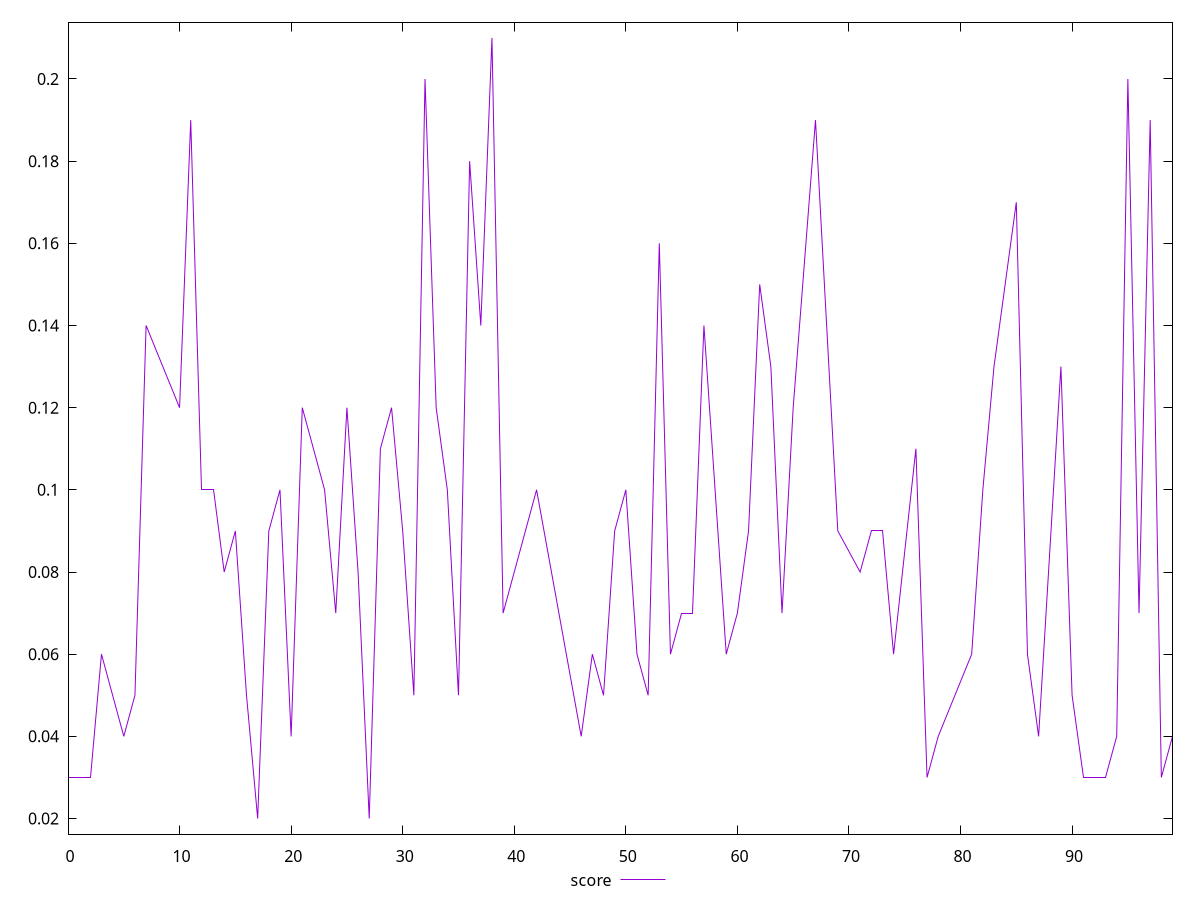 reset

$score <<EOF
0 0.03
1 0.03
2 0.03
3 0.06
4 0.05
5 0.04
6 0.05
7 0.14
10 0.12
11 0.19
12 0.1
13 0.1
14 0.08
15 0.09
16 0.05
17 0.02
18 0.09
19 0.1
20 0.04
21 0.12
23 0.1
24 0.07
25 0.12
26 0.08
27 0.02
28 0.11
29 0.12
30 0.09
31 0.05
32 0.2
33 0.12
34 0.1
35 0.05
36 0.18
37 0.14
38 0.21
39 0.07
42 0.1
46 0.04
47 0.06
48 0.05
49 0.09
50 0.1
51 0.06
52 0.05
53 0.16
54 0.06
55 0.07
56 0.07
57 0.14
59 0.06
60 0.07
61 0.09
62 0.15
63 0.13
64 0.07
65 0.12
67 0.19
69 0.09
71 0.08
72 0.09
73 0.09
74 0.06
76 0.11
77 0.03
78 0.04
81 0.06
82 0.1
83 0.13
85 0.17
86 0.06
87 0.04
89 0.13
90 0.05
91 0.03
92 0.03
93 0.03
94 0.04
95 0.2
96 0.07
97 0.19
98 0.03
99 0.04
EOF

set key outside below
set xrange [0:99]
set yrange [0.0162:0.2138]
set trange [0.0162:0.2138]
set terminal svg size 640, 500 enhanced background rgb 'white'
set output "reports/report_00027_2021-02-24T12-40-31.850Z/speed-index/samples/astro/score/values.svg"

plot $score title "score" with line

reset
